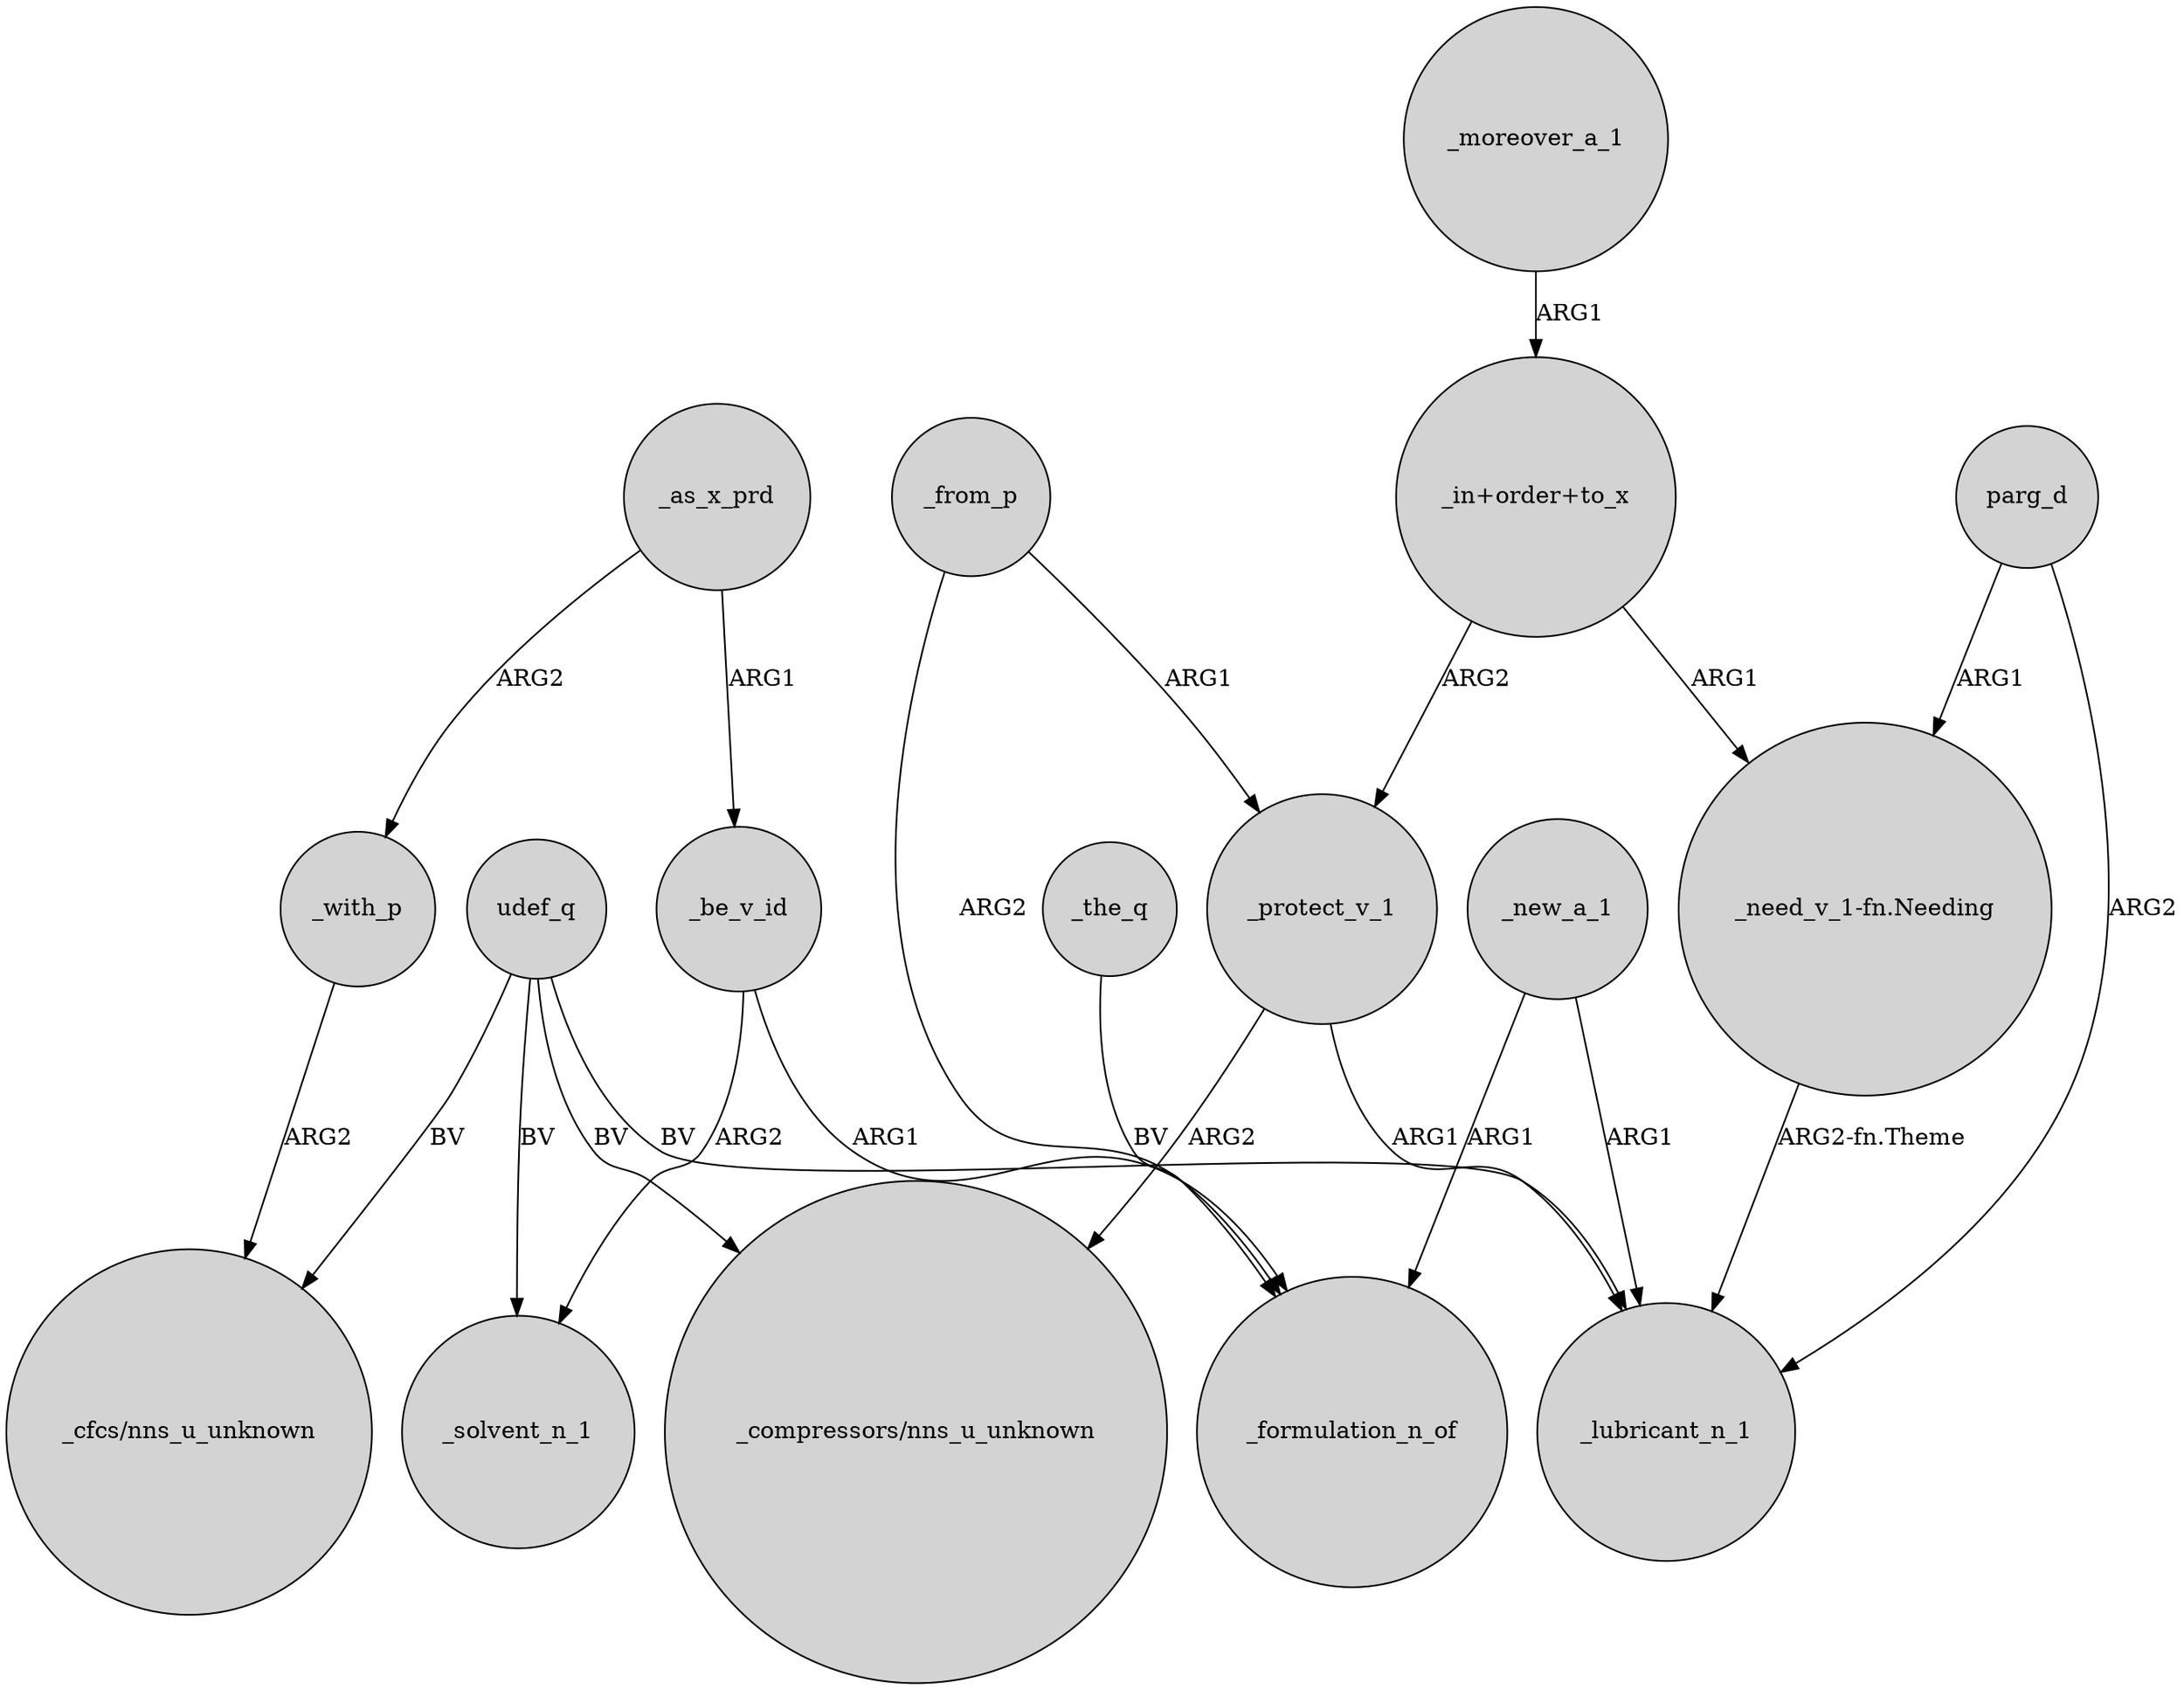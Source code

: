 digraph {
	node [shape=circle style=filled]
	_as_x_prd -> _with_p [label=ARG2]
	_from_p -> _protect_v_1 [label=ARG1]
	_new_a_1 -> _formulation_n_of [label=ARG1]
	_new_a_1 -> _lubricant_n_1 [label=ARG1]
	"_need_v_1-fn.Needing" -> _lubricant_n_1 [label="ARG2-fn.Theme"]
	"_in+order+to_x" -> _protect_v_1 [label=ARG2]
	udef_q -> _lubricant_n_1 [label=BV]
	"_in+order+to_x" -> "_need_v_1-fn.Needing" [label=ARG1]
	_as_x_prd -> _be_v_id [label=ARG1]
	_with_p -> "_cfcs/nns_u_unknown" [label=ARG2]
	udef_q -> _solvent_n_1 [label=BV]
	udef_q -> "_compressors/nns_u_unknown" [label=BV]
	_be_v_id -> _formulation_n_of [label=ARG1]
	parg_d -> "_need_v_1-fn.Needing" [label=ARG1]
	_protect_v_1 -> "_compressors/nns_u_unknown" [label=ARG2]
	_moreover_a_1 -> "_in+order+to_x" [label=ARG1]
	_the_q -> _formulation_n_of [label=BV]
	udef_q -> "_cfcs/nns_u_unknown" [label=BV]
	_be_v_id -> _solvent_n_1 [label=ARG2]
	_from_p -> _formulation_n_of [label=ARG2]
	parg_d -> _lubricant_n_1 [label=ARG2]
	_protect_v_1 -> _lubricant_n_1 [label=ARG1]
}

